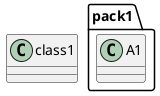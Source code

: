 {
  "sha1": "hsx2mehmzyzwoj8zwyt9wm49339hs4v",
  "insertion": {
    "when": "2024-05-30T20:48:21.422Z",
    "user": "plantuml@gmail.com"
  }
}
@startuml
!pragma layout smetana

class class1

package pack1 {
class A1
}

@enduml
